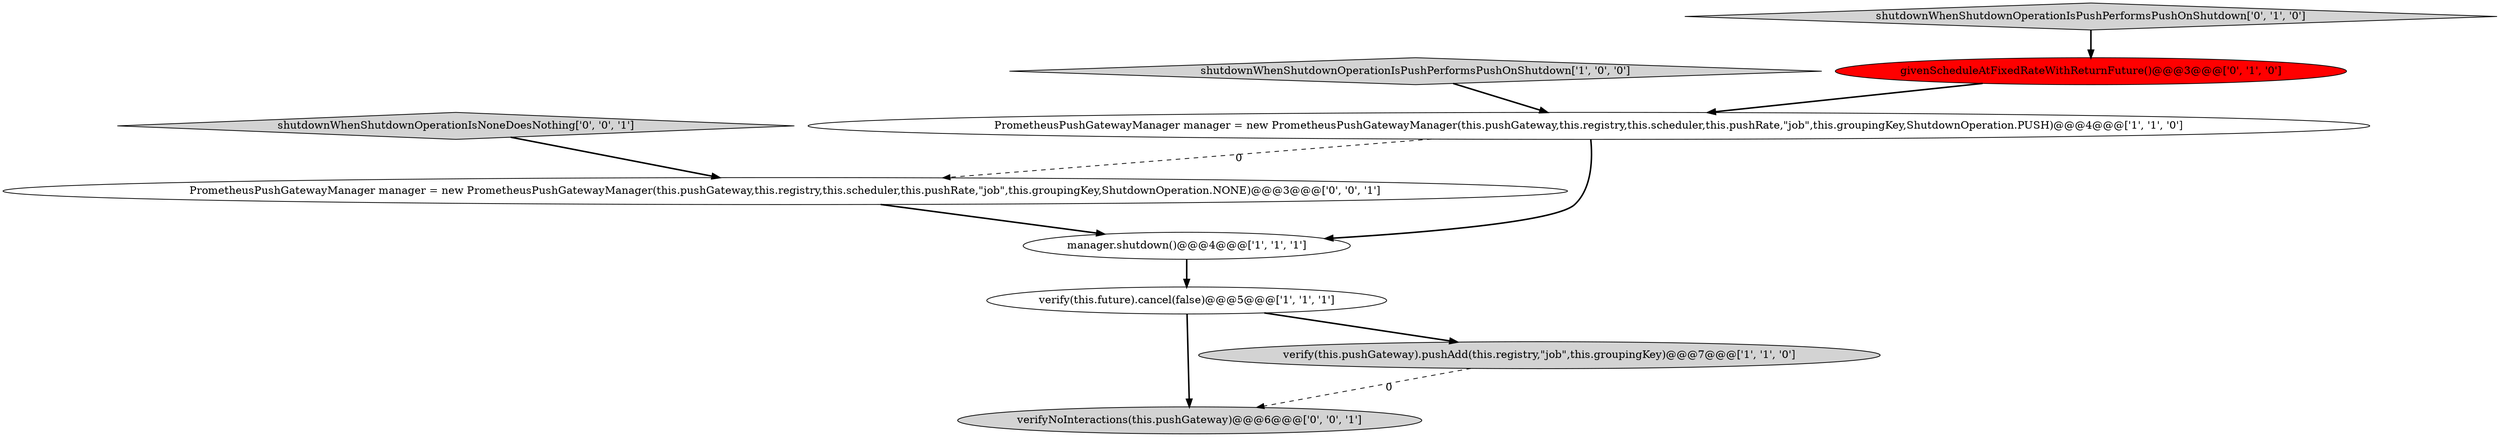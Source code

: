 digraph {
1 [style = filled, label = "verify(this.future).cancel(false)@@@5@@@['1', '1', '1']", fillcolor = white, shape = ellipse image = "AAA0AAABBB1BBB"];
7 [style = filled, label = "verifyNoInteractions(this.pushGateway)@@@6@@@['0', '0', '1']", fillcolor = lightgray, shape = ellipse image = "AAA0AAABBB3BBB"];
3 [style = filled, label = "shutdownWhenShutdownOperationIsPushPerformsPushOnShutdown['1', '0', '0']", fillcolor = lightgray, shape = diamond image = "AAA0AAABBB1BBB"];
4 [style = filled, label = "PrometheusPushGatewayManager manager = new PrometheusPushGatewayManager(this.pushGateway,this.registry,this.scheduler,this.pushRate,\"job\",this.groupingKey,ShutdownOperation.PUSH)@@@4@@@['1', '1', '0']", fillcolor = white, shape = ellipse image = "AAA0AAABBB1BBB"];
8 [style = filled, label = "PrometheusPushGatewayManager manager = new PrometheusPushGatewayManager(this.pushGateway,this.registry,this.scheduler,this.pushRate,\"job\",this.groupingKey,ShutdownOperation.NONE)@@@3@@@['0', '0', '1']", fillcolor = white, shape = ellipse image = "AAA0AAABBB3BBB"];
9 [style = filled, label = "shutdownWhenShutdownOperationIsNoneDoesNothing['0', '0', '1']", fillcolor = lightgray, shape = diamond image = "AAA0AAABBB3BBB"];
2 [style = filled, label = "verify(this.pushGateway).pushAdd(this.registry,\"job\",this.groupingKey)@@@7@@@['1', '1', '0']", fillcolor = lightgray, shape = ellipse image = "AAA0AAABBB1BBB"];
6 [style = filled, label = "shutdownWhenShutdownOperationIsPushPerformsPushOnShutdown['0', '1', '0']", fillcolor = lightgray, shape = diamond image = "AAA0AAABBB2BBB"];
0 [style = filled, label = "manager.shutdown()@@@4@@@['1', '1', '1']", fillcolor = white, shape = ellipse image = "AAA0AAABBB1BBB"];
5 [style = filled, label = "givenScheduleAtFixedRateWithReturnFuture()@@@3@@@['0', '1', '0']", fillcolor = red, shape = ellipse image = "AAA1AAABBB2BBB"];
8->0 [style = bold, label=""];
6->5 [style = bold, label=""];
1->2 [style = bold, label=""];
2->7 [style = dashed, label="0"];
9->8 [style = bold, label=""];
3->4 [style = bold, label=""];
0->1 [style = bold, label=""];
1->7 [style = bold, label=""];
5->4 [style = bold, label=""];
4->0 [style = bold, label=""];
4->8 [style = dashed, label="0"];
}
